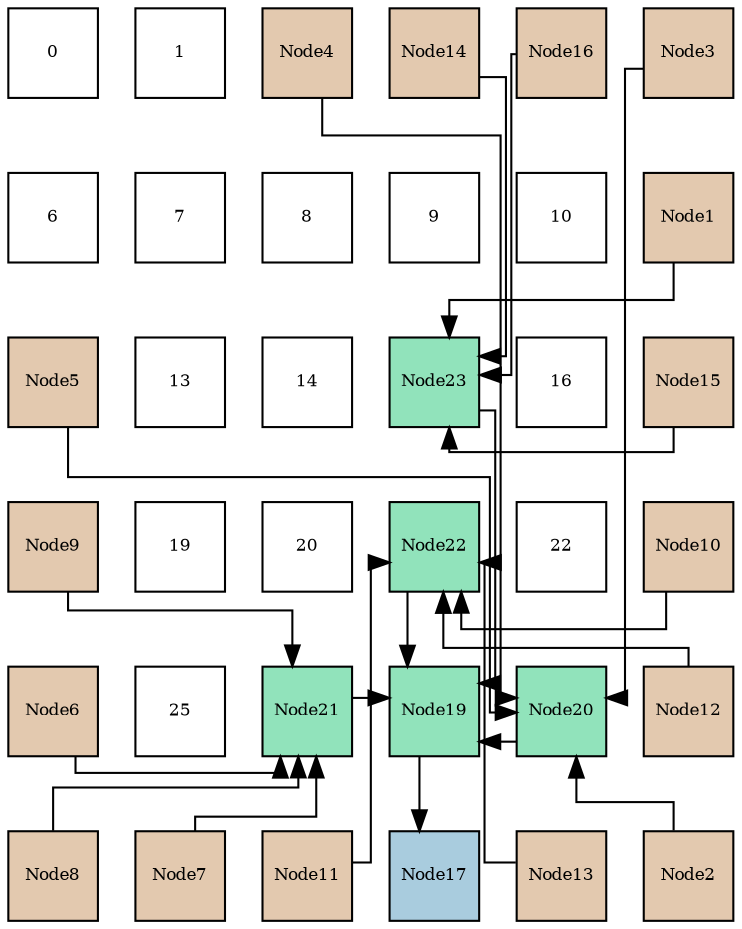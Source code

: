 digraph layout{
 rankdir=TB;
 splines=ortho;
 node [style=filled shape=square fixedsize=true width=0.6];
0[label="0", fontsize=8, fillcolor="#ffffff"];
1[label="1", fontsize=8, fillcolor="#ffffff"];
2[label="Node4", fontsize=8, fillcolor="#e3c9af"];
3[label="Node14", fontsize=8, fillcolor="#e3c9af"];
4[label="Node16", fontsize=8, fillcolor="#e3c9af"];
5[label="Node3", fontsize=8, fillcolor="#e3c9af"];
6[label="6", fontsize=8, fillcolor="#ffffff"];
7[label="7", fontsize=8, fillcolor="#ffffff"];
8[label="8", fontsize=8, fillcolor="#ffffff"];
9[label="9", fontsize=8, fillcolor="#ffffff"];
10[label="10", fontsize=8, fillcolor="#ffffff"];
11[label="Node1", fontsize=8, fillcolor="#e3c9af"];
12[label="Node5", fontsize=8, fillcolor="#e3c9af"];
13[label="13", fontsize=8, fillcolor="#ffffff"];
14[label="14", fontsize=8, fillcolor="#ffffff"];
15[label="Node23", fontsize=8, fillcolor="#91e3bb"];
16[label="16", fontsize=8, fillcolor="#ffffff"];
17[label="Node15", fontsize=8, fillcolor="#e3c9af"];
18[label="Node9", fontsize=8, fillcolor="#e3c9af"];
19[label="19", fontsize=8, fillcolor="#ffffff"];
20[label="20", fontsize=8, fillcolor="#ffffff"];
21[label="Node22", fontsize=8, fillcolor="#91e3bb"];
22[label="22", fontsize=8, fillcolor="#ffffff"];
23[label="Node10", fontsize=8, fillcolor="#e3c9af"];
24[label="Node6", fontsize=8, fillcolor="#e3c9af"];
25[label="25", fontsize=8, fillcolor="#ffffff"];
26[label="Node21", fontsize=8, fillcolor="#91e3bb"];
27[label="Node19", fontsize=8, fillcolor="#91e3bb"];
28[label="Node20", fontsize=8, fillcolor="#91e3bb"];
29[label="Node12", fontsize=8, fillcolor="#e3c9af"];
30[label="Node8", fontsize=8, fillcolor="#e3c9af"];
31[label="Node7", fontsize=8, fillcolor="#e3c9af"];
32[label="Node11", fontsize=8, fillcolor="#e3c9af"];
33[label="Node17", fontsize=8, fillcolor="#a9ccde"];
34[label="Node13", fontsize=8, fillcolor="#e3c9af"];
35[label="Node2", fontsize=8, fillcolor="#e3c9af"];
edge [constraint=false, style=vis];27 -> 33;
28 -> 27;
26 -> 27;
21 -> 27;
15 -> 27;
35 -> 28;
5 -> 28;
2 -> 28;
12 -> 28;
24 -> 26;
31 -> 26;
30 -> 26;
18 -> 26;
23 -> 21;
32 -> 21;
29 -> 21;
34 -> 21;
11 -> 15;
3 -> 15;
17 -> 15;
4 -> 15;
edge [constraint=true, style=invis];
0 -> 6 -> 12 -> 18 -> 24 -> 30;
1 -> 7 -> 13 -> 19 -> 25 -> 31;
2 -> 8 -> 14 -> 20 -> 26 -> 32;
3 -> 9 -> 15 -> 21 -> 27 -> 33;
4 -> 10 -> 16 -> 22 -> 28 -> 34;
5 -> 11 -> 17 -> 23 -> 29 -> 35;
rank = same {0 -> 1 -> 2 -> 3 -> 4 -> 5};
rank = same {6 -> 7 -> 8 -> 9 -> 10 -> 11};
rank = same {12 -> 13 -> 14 -> 15 -> 16 -> 17};
rank = same {18 -> 19 -> 20 -> 21 -> 22 -> 23};
rank = same {24 -> 25 -> 26 -> 27 -> 28 -> 29};
rank = same {30 -> 31 -> 32 -> 33 -> 34 -> 35};
}